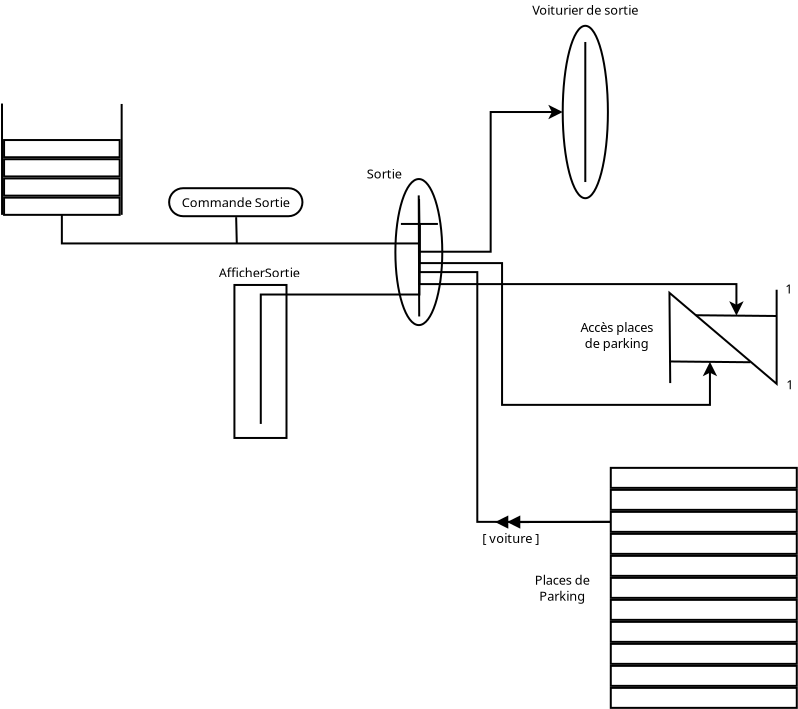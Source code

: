 <?xml version="1.0" encoding="UTF-8"?>
<dia:diagram xmlns:dia="http://www.lysator.liu.se/~alla/dia/">
  <dia:layer name="Arrière-plan" visible="true" active="true">
    <dia:object type="Standard - Box" version="0" id="O0">
      <dia:attribute name="obj_pos">
        <dia:point val="16.906,15.001"/>
      </dia:attribute>
      <dia:attribute name="obj_bb">
        <dia:rectangle val="16.856,14.951;19.559,22.701"/>
      </dia:attribute>
      <dia:attribute name="elem_corner">
        <dia:point val="16.906,15.001"/>
      </dia:attribute>
      <dia:attribute name="elem_width">
        <dia:real val="2.604"/>
      </dia:attribute>
      <dia:attribute name="elem_height">
        <dia:real val="7.65"/>
      </dia:attribute>
      <dia:attribute name="show_background">
        <dia:boolean val="true"/>
      </dia:attribute>
    </dia:object>
    <dia:object type="Standard - Ellipse" version="0" id="O1">
      <dia:attribute name="obj_pos">
        <dia:point val="24.954,9.705"/>
      </dia:attribute>
      <dia:attribute name="obj_bb">
        <dia:rectangle val="24.904,9.655;27.348,17.058"/>
      </dia:attribute>
      <dia:attribute name="elem_corner">
        <dia:point val="24.954,9.705"/>
      </dia:attribute>
      <dia:attribute name="elem_width">
        <dia:real val="2.345"/>
      </dia:attribute>
      <dia:attribute name="elem_height">
        <dia:real val="7.303"/>
      </dia:attribute>
    </dia:object>
    <dia:object type="Standard - Text" version="1" id="O2">
      <dia:attribute name="obj_pos">
        <dia:point val="23.523,9.678"/>
      </dia:attribute>
      <dia:attribute name="obj_bb">
        <dia:rectangle val="23.523,9.083;25.408,9.831"/>
      </dia:attribute>
      <dia:attribute name="text">
        <dia:composite type="text">
          <dia:attribute name="string">
            <dia:string>#Sortie#</dia:string>
          </dia:attribute>
          <dia:attribute name="font">
            <dia:font family="sans" style="0" name="Helvetica"/>
          </dia:attribute>
          <dia:attribute name="height">
            <dia:real val="0.8"/>
          </dia:attribute>
          <dia:attribute name="pos">
            <dia:point val="23.523,9.678"/>
          </dia:attribute>
          <dia:attribute name="color">
            <dia:color val="#000000"/>
          </dia:attribute>
          <dia:attribute name="alignment">
            <dia:enum val="0"/>
          </dia:attribute>
        </dia:composite>
      </dia:attribute>
      <dia:attribute name="valign">
        <dia:enum val="3"/>
      </dia:attribute>
    </dia:object>
    <dia:object type="Standard - Line" version="0" id="O3">
      <dia:attribute name="obj_pos">
        <dia:point val="26.138,10.7"/>
      </dia:attribute>
      <dia:attribute name="obj_bb">
        <dia:rectangle val="26.087,10.649;26.206,12.001"/>
      </dia:attribute>
      <dia:attribute name="conn_endpoints">
        <dia:point val="26.138,10.7"/>
        <dia:point val="26.155,11.95"/>
      </dia:attribute>
      <dia:attribute name="numcp">
        <dia:int val="1"/>
      </dia:attribute>
      <dia:connections>
        <dia:connection handle="1" to="O4" connection="0"/>
      </dia:connections>
    </dia:object>
    <dia:object type="Standard - Line" version="0" id="O4">
      <dia:attribute name="obj_pos">
        <dia:point val="25.23,11.95"/>
      </dia:attribute>
      <dia:attribute name="obj_bb">
        <dia:rectangle val="25.18,11.9;27.13,12"/>
      </dia:attribute>
      <dia:attribute name="conn_endpoints">
        <dia:point val="25.23,11.95"/>
        <dia:point val="27.08,11.95"/>
      </dia:attribute>
      <dia:attribute name="numcp">
        <dia:int val="1"/>
      </dia:attribute>
    </dia:object>
    <dia:group>
      <dia:object type="Standard - Line" version="0" id="O5">
        <dia:attribute name="obj_pos">
          <dia:point val="5.285,5.928"/>
        </dia:attribute>
        <dia:attribute name="obj_bb">
          <dia:rectangle val="5.235,5.878;5.338,11.545"/>
        </dia:attribute>
        <dia:attribute name="conn_endpoints">
          <dia:point val="5.285,5.928"/>
          <dia:point val="5.288,11.495"/>
        </dia:attribute>
        <dia:attribute name="numcp">
          <dia:int val="1"/>
        </dia:attribute>
      </dia:object>
      <dia:object type="Standard - Line" version="0" id="O6">
        <dia:attribute name="obj_pos">
          <dia:point val="11.268,5.951"/>
        </dia:attribute>
        <dia:attribute name="obj_bb">
          <dia:rectangle val="11.218,5.901;11.318,11.545"/>
        </dia:attribute>
        <dia:attribute name="conn_endpoints">
          <dia:point val="11.268,5.951"/>
          <dia:point val="11.268,11.495"/>
        </dia:attribute>
        <dia:attribute name="numcp">
          <dia:int val="1"/>
        </dia:attribute>
      </dia:object>
      <dia:group>
        <dia:object type="Standard - Box" version="0" id="O7">
          <dia:attribute name="obj_pos">
            <dia:point val="5.388,7.755"/>
          </dia:attribute>
          <dia:attribute name="obj_bb">
            <dia:rectangle val="5.338,7.705;11.218,8.665"/>
          </dia:attribute>
          <dia:attribute name="elem_corner">
            <dia:point val="5.388,7.755"/>
          </dia:attribute>
          <dia:attribute name="elem_width">
            <dia:real val="5.78"/>
          </dia:attribute>
          <dia:attribute name="elem_height">
            <dia:real val="0.86"/>
          </dia:attribute>
          <dia:attribute name="show_background">
            <dia:boolean val="true"/>
          </dia:attribute>
        </dia:object>
        <dia:object type="Standard - Box" version="0" id="O8">
          <dia:attribute name="obj_pos">
            <dia:point val="5.388,8.715"/>
          </dia:attribute>
          <dia:attribute name="obj_bb">
            <dia:rectangle val="5.338,8.665;11.218,9.625"/>
          </dia:attribute>
          <dia:attribute name="elem_corner">
            <dia:point val="5.388,8.715"/>
          </dia:attribute>
          <dia:attribute name="elem_width">
            <dia:real val="5.78"/>
          </dia:attribute>
          <dia:attribute name="elem_height">
            <dia:real val="0.86"/>
          </dia:attribute>
          <dia:attribute name="show_background">
            <dia:boolean val="true"/>
          </dia:attribute>
        </dia:object>
        <dia:object type="Standard - Box" version="0" id="O9">
          <dia:attribute name="obj_pos">
            <dia:point val="5.388,9.675"/>
          </dia:attribute>
          <dia:attribute name="obj_bb">
            <dia:rectangle val="5.338,9.625;11.218,10.585"/>
          </dia:attribute>
          <dia:attribute name="elem_corner">
            <dia:point val="5.388,9.675"/>
          </dia:attribute>
          <dia:attribute name="elem_width">
            <dia:real val="5.78"/>
          </dia:attribute>
          <dia:attribute name="elem_height">
            <dia:real val="0.86"/>
          </dia:attribute>
          <dia:attribute name="show_background">
            <dia:boolean val="true"/>
          </dia:attribute>
        </dia:object>
        <dia:object type="Standard - Box" version="0" id="O10">
          <dia:attribute name="obj_pos">
            <dia:point val="5.388,10.635"/>
          </dia:attribute>
          <dia:attribute name="obj_bb">
            <dia:rectangle val="5.338,10.585;11.218,11.545"/>
          </dia:attribute>
          <dia:attribute name="elem_corner">
            <dia:point val="5.388,10.635"/>
          </dia:attribute>
          <dia:attribute name="elem_width">
            <dia:real val="5.78"/>
          </dia:attribute>
          <dia:attribute name="elem_height">
            <dia:real val="0.86"/>
          </dia:attribute>
          <dia:attribute name="show_background">
            <dia:boolean val="true"/>
          </dia:attribute>
        </dia:object>
      </dia:group>
    </dia:group>
    <dia:object type="Standard - ZigZagLine" version="1" id="O11">
      <dia:attribute name="obj_pos">
        <dia:point val="8.278,11.495"/>
      </dia:attribute>
      <dia:attribute name="obj_bb">
        <dia:rectangle val="8.228,11.445;26.206,12.976"/>
      </dia:attribute>
      <dia:attribute name="orth_points">
        <dia:point val="8.278,11.495"/>
        <dia:point val="8.278,12.925"/>
        <dia:point val="26.156,12.925"/>
      </dia:attribute>
      <dia:attribute name="orth_orient">
        <dia:enum val="1"/>
        <dia:enum val="0"/>
      </dia:attribute>
      <dia:attribute name="autorouting">
        <dia:boolean val="false"/>
      </dia:attribute>
      <dia:connections>
        <dia:connection handle="0" to="O10" connection="6"/>
      </dia:connections>
    </dia:object>
    <dia:object type="Standard - Box" version="0" id="O12">
      <dia:attribute name="obj_pos">
        <dia:point val="13.641,10.163"/>
      </dia:attribute>
      <dia:attribute name="obj_bb">
        <dia:rectangle val="13.591,10.113;20.357,11.613"/>
      </dia:attribute>
      <dia:attribute name="elem_corner">
        <dia:point val="13.641,10.163"/>
      </dia:attribute>
      <dia:attribute name="elem_width">
        <dia:real val="6.666"/>
      </dia:attribute>
      <dia:attribute name="elem_height">
        <dia:real val="1.4"/>
      </dia:attribute>
      <dia:attribute name="border_width">
        <dia:real val="0.1"/>
      </dia:attribute>
      <dia:attribute name="show_background">
        <dia:boolean val="true"/>
      </dia:attribute>
      <dia:attribute name="corner_radius">
        <dia:real val="5"/>
      </dia:attribute>
    </dia:object>
    <dia:object type="Standard - Text" version="1" id="O13">
      <dia:attribute name="obj_pos">
        <dia:point val="16.974,10.863"/>
      </dia:attribute>
      <dia:attribute name="obj_bb">
        <dia:rectangle val="14.087,10.489;19.86,11.237"/>
      </dia:attribute>
      <dia:attribute name="text">
        <dia:composite type="text">
          <dia:attribute name="string">
            <dia:string>#Commande Sortie#</dia:string>
          </dia:attribute>
          <dia:attribute name="font">
            <dia:font family="sans" style="0" name="Helvetica"/>
          </dia:attribute>
          <dia:attribute name="height">
            <dia:real val="0.8"/>
          </dia:attribute>
          <dia:attribute name="pos">
            <dia:point val="16.974,11.084"/>
          </dia:attribute>
          <dia:attribute name="color">
            <dia:color val="#000000"/>
          </dia:attribute>
          <dia:attribute name="alignment">
            <dia:enum val="1"/>
          </dia:attribute>
        </dia:composite>
      </dia:attribute>
      <dia:attribute name="valign">
        <dia:enum val="2"/>
      </dia:attribute>
      <dia:connections>
        <dia:connection handle="0" to="O12" connection="8"/>
      </dia:connections>
    </dia:object>
    <dia:object type="Standard - Line" version="0" id="O14">
      <dia:attribute name="obj_pos">
        <dia:point val="16.992,11.612"/>
      </dia:attribute>
      <dia:attribute name="obj_bb">
        <dia:rectangle val="16.941,11.56;17.076,12.992"/>
      </dia:attribute>
      <dia:attribute name="conn_endpoints">
        <dia:point val="16.992,11.612"/>
        <dia:point val="17.025,12.94"/>
      </dia:attribute>
      <dia:attribute name="numcp">
        <dia:int val="1"/>
      </dia:attribute>
      <dia:connections>
        <dia:connection handle="0" to="O12" connection="8"/>
      </dia:connections>
    </dia:object>
    <dia:object type="Standard - ZigZagLine" version="1" id="O15">
      <dia:attribute name="obj_pos">
        <dia:point val="26.155,11.95"/>
      </dia:attribute>
      <dia:attribute name="obj_bb">
        <dia:rectangle val="26.105,5.992;33.433,13.389"/>
      </dia:attribute>
      <dia:attribute name="orth_points">
        <dia:point val="26.155,11.95"/>
        <dia:point val="26.155,13.339"/>
        <dia:point val="29.718,13.339"/>
        <dia:point val="29.718,6.354"/>
        <dia:point val="33.321,6.354"/>
      </dia:attribute>
      <dia:attribute name="orth_orient">
        <dia:enum val="1"/>
        <dia:enum val="0"/>
        <dia:enum val="1"/>
        <dia:enum val="0"/>
      </dia:attribute>
      <dia:attribute name="autorouting">
        <dia:boolean val="false"/>
      </dia:attribute>
      <dia:attribute name="end_arrow">
        <dia:enum val="22"/>
      </dia:attribute>
      <dia:attribute name="end_arrow_length">
        <dia:real val="0.5"/>
      </dia:attribute>
      <dia:attribute name="end_arrow_width">
        <dia:real val="0.5"/>
      </dia:attribute>
      <dia:connections>
        <dia:connection handle="0" to="O4" connection="0"/>
        <dia:connection handle="1" to="O17" connection="3"/>
      </dia:connections>
    </dia:object>
    <dia:group>
      <dia:object type="Standard - Text" version="1" id="O16">
        <dia:attribute name="obj_pos">
          <dia:point val="34.45,1.488"/>
        </dia:attribute>
        <dia:attribute name="obj_bb">
          <dia:rectangle val="31.587,0.893;37.314,1.641"/>
        </dia:attribute>
        <dia:attribute name="text">
          <dia:composite type="text">
            <dia:attribute name="string">
              <dia:string>#Voiturier de sortie#</dia:string>
            </dia:attribute>
            <dia:attribute name="font">
              <dia:font family="sans" style="0" name="Helvetica"/>
            </dia:attribute>
            <dia:attribute name="height">
              <dia:real val="0.8"/>
            </dia:attribute>
            <dia:attribute name="pos">
              <dia:point val="34.45,1.488"/>
            </dia:attribute>
            <dia:attribute name="color">
              <dia:color val="#000000"/>
            </dia:attribute>
            <dia:attribute name="alignment">
              <dia:enum val="1"/>
            </dia:attribute>
          </dia:composite>
        </dia:attribute>
        <dia:attribute name="valign">
          <dia:enum val="3"/>
        </dia:attribute>
      </dia:object>
      <dia:group>
        <dia:object type="Standard - Ellipse" version="0" id="O17">
          <dia:attribute name="obj_pos">
            <dia:point val="33.321,2.043"/>
          </dia:attribute>
          <dia:attribute name="obj_bb">
            <dia:rectangle val="33.271,1.993;35.63,10.714"/>
          </dia:attribute>
          <dia:attribute name="elem_corner">
            <dia:point val="33.321,2.043"/>
          </dia:attribute>
          <dia:attribute name="elem_width">
            <dia:real val="2.259"/>
          </dia:attribute>
          <dia:attribute name="elem_height">
            <dia:real val="8.621"/>
          </dia:attribute>
        </dia:object>
        <dia:object type="Standard - Line" version="0" id="O18">
          <dia:attribute name="obj_pos">
            <dia:point val="34.45,2.852"/>
          </dia:attribute>
          <dia:attribute name="obj_bb">
            <dia:rectangle val="34.401,2.802;34.501,9.905"/>
          </dia:attribute>
          <dia:attribute name="conn_endpoints">
            <dia:point val="34.45,2.852"/>
            <dia:point val="34.45,9.855"/>
          </dia:attribute>
          <dia:attribute name="numcp">
            <dia:int val="1"/>
          </dia:attribute>
        </dia:object>
      </dia:group>
    </dia:group>
    <dia:object type="Standard - ZigZagLine" version="1" id="O19">
      <dia:attribute name="obj_pos">
        <dia:point val="26.155,11.95"/>
      </dia:attribute>
      <dia:attribute name="obj_bb">
        <dia:rectangle val="26.105,11.9;42.368,16.646"/>
      </dia:attribute>
      <dia:attribute name="orth_points">
        <dia:point val="26.155,11.95"/>
        <dia:point val="26.155,14.958"/>
        <dia:point val="42.006,14.958"/>
        <dia:point val="42.006,16.534"/>
      </dia:attribute>
      <dia:attribute name="orth_orient">
        <dia:enum val="1"/>
        <dia:enum val="0"/>
        <dia:enum val="1"/>
      </dia:attribute>
      <dia:attribute name="autorouting">
        <dia:boolean val="false"/>
      </dia:attribute>
      <dia:attribute name="end_arrow">
        <dia:enum val="22"/>
      </dia:attribute>
      <dia:attribute name="end_arrow_length">
        <dia:real val="0.5"/>
      </dia:attribute>
      <dia:attribute name="end_arrow_width">
        <dia:real val="0.5"/>
      </dia:attribute>
      <dia:connections>
        <dia:connection handle="0" to="O4" connection="0"/>
        <dia:connection handle="1" to="O23" connection="0"/>
      </dia:connections>
    </dia:object>
    <dia:object type="Standard - ZigZagLine" version="1" id="O20">
      <dia:attribute name="obj_pos">
        <dia:point val="26.155,11.95"/>
      </dia:attribute>
      <dia:attribute name="obj_bb">
        <dia:rectangle val="26.105,11.9;41.044,21.046"/>
      </dia:attribute>
      <dia:attribute name="orth_points">
        <dia:point val="26.155,11.95"/>
        <dia:point val="26.155,13.908"/>
        <dia:point val="30.288,13.908"/>
        <dia:point val="30.288,20.996"/>
        <dia:point val="40.682,20.996"/>
        <dia:point val="40.682,18.845"/>
      </dia:attribute>
      <dia:attribute name="orth_orient">
        <dia:enum val="1"/>
        <dia:enum val="0"/>
        <dia:enum val="1"/>
        <dia:enum val="0"/>
        <dia:enum val="1"/>
      </dia:attribute>
      <dia:attribute name="autorouting">
        <dia:boolean val="false"/>
      </dia:attribute>
      <dia:attribute name="end_arrow">
        <dia:enum val="22"/>
      </dia:attribute>
      <dia:attribute name="end_arrow_length">
        <dia:real val="0.5"/>
      </dia:attribute>
      <dia:attribute name="end_arrow_width">
        <dia:real val="0.5"/>
      </dia:attribute>
      <dia:connections>
        <dia:connection handle="0" to="O4" connection="0"/>
        <dia:connection handle="1" to="O22" connection="0"/>
      </dia:connections>
    </dia:object>
    <dia:group>
      <dia:group>
        <dia:object type="Standard - PolyLine" version="0" id="O21">
          <dia:attribute name="obj_pos">
            <dia:point val="38.696,19.906"/>
          </dia:attribute>
          <dia:attribute name="obj_bb">
            <dia:rectangle val="38.607,15.19;44.067,20.052"/>
          </dia:attribute>
          <dia:attribute name="poly_points">
            <dia:point val="38.696,19.906"/>
            <dia:point val="38.658,15.395"/>
            <dia:point val="44.017,19.944"/>
            <dia:point val="44.017,15.24"/>
          </dia:attribute>
        </dia:object>
        <dia:object type="Standard - Line" version="0" id="O22">
          <dia:attribute name="obj_pos">
            <dia:point val="38.658,18.826"/>
          </dia:attribute>
          <dia:attribute name="obj_bb">
            <dia:rectangle val="38.607,18.776;42.757,18.915"/>
          </dia:attribute>
          <dia:attribute name="conn_endpoints">
            <dia:point val="38.658,18.826"/>
            <dia:point val="42.706,18.865"/>
          </dia:attribute>
          <dia:attribute name="numcp">
            <dia:int val="1"/>
          </dia:attribute>
        </dia:object>
        <dia:object type="Standard - Line" version="0" id="O23">
          <dia:attribute name="obj_pos">
            <dia:point val="39.982,16.515"/>
          </dia:attribute>
          <dia:attribute name="obj_bb">
            <dia:rectangle val="39.932,16.464;44.081,16.604"/>
          </dia:attribute>
          <dia:attribute name="conn_endpoints">
            <dia:point val="39.982,16.515"/>
            <dia:point val="44.031,16.553"/>
          </dia:attribute>
          <dia:attribute name="numcp">
            <dia:int val="1"/>
          </dia:attribute>
        </dia:object>
      </dia:group>
      <dia:object type="Standard - Text" version="1" id="O24">
        <dia:attribute name="obj_pos">
          <dia:point val="44.502,20.216"/>
        </dia:attribute>
        <dia:attribute name="obj_bb">
          <dia:rectangle val="44.502,19.621;44.91,20.368"/>
        </dia:attribute>
        <dia:attribute name="text">
          <dia:composite type="text">
            <dia:attribute name="string">
              <dia:string>#1#</dia:string>
            </dia:attribute>
            <dia:attribute name="font">
              <dia:font family="sans" style="0" name="Helvetica"/>
            </dia:attribute>
            <dia:attribute name="height">
              <dia:real val="0.8"/>
            </dia:attribute>
            <dia:attribute name="pos">
              <dia:point val="44.502,20.216"/>
            </dia:attribute>
            <dia:attribute name="color">
              <dia:color val="#000000"/>
            </dia:attribute>
            <dia:attribute name="alignment">
              <dia:enum val="0"/>
            </dia:attribute>
          </dia:composite>
        </dia:attribute>
        <dia:attribute name="valign">
          <dia:enum val="3"/>
        </dia:attribute>
      </dia:object>
      <dia:object type="Standard - Text" version="1" id="O25">
        <dia:attribute name="obj_pos">
          <dia:point val="44.45,15.433"/>
        </dia:attribute>
        <dia:attribute name="obj_bb">
          <dia:rectangle val="44.45,14.838;44.858,15.586"/>
        </dia:attribute>
        <dia:attribute name="text">
          <dia:composite type="text">
            <dia:attribute name="string">
              <dia:string>#1#</dia:string>
            </dia:attribute>
            <dia:attribute name="font">
              <dia:font family="sans" style="0" name="Helvetica"/>
            </dia:attribute>
            <dia:attribute name="height">
              <dia:real val="0.8"/>
            </dia:attribute>
            <dia:attribute name="pos">
              <dia:point val="44.45,15.433"/>
            </dia:attribute>
            <dia:attribute name="color">
              <dia:color val="#000000"/>
            </dia:attribute>
            <dia:attribute name="alignment">
              <dia:enum val="0"/>
            </dia:attribute>
          </dia:composite>
        </dia:attribute>
        <dia:attribute name="valign">
          <dia:enum val="3"/>
        </dia:attribute>
      </dia:object>
      <dia:object type="Standard - Text" version="1" id="O26">
        <dia:attribute name="obj_pos">
          <dia:point val="36.028,17.503"/>
        </dia:attribute>
        <dia:attribute name="obj_bb">
          <dia:rectangle val="33.968,16.73;38.088,18.277"/>
        </dia:attribute>
        <dia:attribute name="text">
          <dia:composite type="text">
            <dia:attribute name="string">
              <dia:string>#Accès places
de parking#</dia:string>
            </dia:attribute>
            <dia:attribute name="font">
              <dia:font family="sans" style="0" name="Helvetica"/>
            </dia:attribute>
            <dia:attribute name="height">
              <dia:real val="0.8"/>
            </dia:attribute>
            <dia:attribute name="pos">
              <dia:point val="36.028,17.325"/>
            </dia:attribute>
            <dia:attribute name="color">
              <dia:color val="#000000"/>
            </dia:attribute>
            <dia:attribute name="alignment">
              <dia:enum val="1"/>
            </dia:attribute>
          </dia:composite>
        </dia:attribute>
        <dia:attribute name="valign">
          <dia:enum val="2"/>
        </dia:attribute>
      </dia:object>
    </dia:group>
    <dia:group>
      <dia:group>
        <dia:object type="Standard - Box" version="0" id="O27">
          <dia:attribute name="obj_pos">
            <dia:point val="35.724,24.146"/>
          </dia:attribute>
          <dia:attribute name="obj_bb">
            <dia:rectangle val="35.674,24.096;45.074,25.196"/>
          </dia:attribute>
          <dia:attribute name="elem_corner">
            <dia:point val="35.724,24.146"/>
          </dia:attribute>
          <dia:attribute name="elem_width">
            <dia:real val="9.3"/>
          </dia:attribute>
          <dia:attribute name="elem_height">
            <dia:real val="1.0"/>
          </dia:attribute>
          <dia:attribute name="show_background">
            <dia:boolean val="true"/>
          </dia:attribute>
        </dia:object>
        <dia:object type="Standard - Box" version="0" id="O28">
          <dia:attribute name="obj_pos">
            <dia:point val="35.724,25.246"/>
          </dia:attribute>
          <dia:attribute name="obj_bb">
            <dia:rectangle val="35.674,25.196;45.074,26.296"/>
          </dia:attribute>
          <dia:attribute name="elem_corner">
            <dia:point val="35.724,25.246"/>
          </dia:attribute>
          <dia:attribute name="elem_width">
            <dia:real val="9.3"/>
          </dia:attribute>
          <dia:attribute name="elem_height">
            <dia:real val="1.0"/>
          </dia:attribute>
          <dia:attribute name="show_background">
            <dia:boolean val="true"/>
          </dia:attribute>
        </dia:object>
        <dia:object type="Standard - Box" version="0" id="O29">
          <dia:attribute name="obj_pos">
            <dia:point val="35.724,27.446"/>
          </dia:attribute>
          <dia:attribute name="obj_bb">
            <dia:rectangle val="35.674,27.396;45.074,28.496"/>
          </dia:attribute>
          <dia:attribute name="elem_corner">
            <dia:point val="35.724,27.446"/>
          </dia:attribute>
          <dia:attribute name="elem_width">
            <dia:real val="9.3"/>
          </dia:attribute>
          <dia:attribute name="elem_height">
            <dia:real val="1.0"/>
          </dia:attribute>
          <dia:attribute name="show_background">
            <dia:boolean val="true"/>
          </dia:attribute>
        </dia:object>
        <dia:object type="Standard - Box" version="0" id="O30">
          <dia:attribute name="obj_pos">
            <dia:point val="35.724,29.646"/>
          </dia:attribute>
          <dia:attribute name="obj_bb">
            <dia:rectangle val="35.674,29.596;45.074,30.696"/>
          </dia:attribute>
          <dia:attribute name="elem_corner">
            <dia:point val="35.724,29.646"/>
          </dia:attribute>
          <dia:attribute name="elem_width">
            <dia:real val="9.3"/>
          </dia:attribute>
          <dia:attribute name="elem_height">
            <dia:real val="1.0"/>
          </dia:attribute>
          <dia:attribute name="show_background">
            <dia:boolean val="true"/>
          </dia:attribute>
        </dia:object>
        <dia:object type="Standard - Box" version="0" id="O31">
          <dia:attribute name="obj_pos">
            <dia:point val="35.724,26.346"/>
          </dia:attribute>
          <dia:attribute name="obj_bb">
            <dia:rectangle val="35.674,26.296;45.074,27.396"/>
          </dia:attribute>
          <dia:attribute name="elem_corner">
            <dia:point val="35.724,26.346"/>
          </dia:attribute>
          <dia:attribute name="elem_width">
            <dia:real val="9.3"/>
          </dia:attribute>
          <dia:attribute name="elem_height">
            <dia:real val="1.0"/>
          </dia:attribute>
          <dia:attribute name="show_background">
            <dia:boolean val="true"/>
          </dia:attribute>
        </dia:object>
        <dia:object type="Standard - Box" version="0" id="O32">
          <dia:attribute name="obj_pos">
            <dia:point val="35.724,28.546"/>
          </dia:attribute>
          <dia:attribute name="obj_bb">
            <dia:rectangle val="35.674,28.496;45.074,29.596"/>
          </dia:attribute>
          <dia:attribute name="elem_corner">
            <dia:point val="35.724,28.546"/>
          </dia:attribute>
          <dia:attribute name="elem_width">
            <dia:real val="9.3"/>
          </dia:attribute>
          <dia:attribute name="elem_height">
            <dia:real val="1.0"/>
          </dia:attribute>
          <dia:attribute name="show_background">
            <dia:boolean val="true"/>
          </dia:attribute>
        </dia:object>
        <dia:object type="Standard - Box" version="0" id="O33">
          <dia:attribute name="obj_pos">
            <dia:point val="35.724,30.746"/>
          </dia:attribute>
          <dia:attribute name="obj_bb">
            <dia:rectangle val="35.674,30.696;45.074,31.796"/>
          </dia:attribute>
          <dia:attribute name="elem_corner">
            <dia:point val="35.724,30.746"/>
          </dia:attribute>
          <dia:attribute name="elem_width">
            <dia:real val="9.3"/>
          </dia:attribute>
          <dia:attribute name="elem_height">
            <dia:real val="1.0"/>
          </dia:attribute>
          <dia:attribute name="show_background">
            <dia:boolean val="true"/>
          </dia:attribute>
        </dia:object>
        <dia:object type="Standard - Box" version="0" id="O34">
          <dia:attribute name="obj_pos">
            <dia:point val="35.724,31.846"/>
          </dia:attribute>
          <dia:attribute name="obj_bb">
            <dia:rectangle val="35.674,31.796;45.074,32.896"/>
          </dia:attribute>
          <dia:attribute name="elem_corner">
            <dia:point val="35.724,31.846"/>
          </dia:attribute>
          <dia:attribute name="elem_width">
            <dia:real val="9.3"/>
          </dia:attribute>
          <dia:attribute name="elem_height">
            <dia:real val="1.0"/>
          </dia:attribute>
          <dia:attribute name="show_background">
            <dia:boolean val="true"/>
          </dia:attribute>
        </dia:object>
        <dia:object type="Standard - Box" version="0" id="O35">
          <dia:attribute name="obj_pos">
            <dia:point val="35.724,32.946"/>
          </dia:attribute>
          <dia:attribute name="obj_bb">
            <dia:rectangle val="35.674,32.896;45.074,33.996"/>
          </dia:attribute>
          <dia:attribute name="elem_corner">
            <dia:point val="35.724,32.946"/>
          </dia:attribute>
          <dia:attribute name="elem_width">
            <dia:real val="9.3"/>
          </dia:attribute>
          <dia:attribute name="elem_height">
            <dia:real val="1.0"/>
          </dia:attribute>
          <dia:attribute name="show_background">
            <dia:boolean val="true"/>
          </dia:attribute>
        </dia:object>
        <dia:object type="Standard - Box" version="0" id="O36">
          <dia:attribute name="obj_pos">
            <dia:point val="35.724,34.046"/>
          </dia:attribute>
          <dia:attribute name="obj_bb">
            <dia:rectangle val="35.674,33.996;45.074,35.096"/>
          </dia:attribute>
          <dia:attribute name="elem_corner">
            <dia:point val="35.724,34.046"/>
          </dia:attribute>
          <dia:attribute name="elem_width">
            <dia:real val="9.3"/>
          </dia:attribute>
          <dia:attribute name="elem_height">
            <dia:real val="1.0"/>
          </dia:attribute>
          <dia:attribute name="show_background">
            <dia:boolean val="true"/>
          </dia:attribute>
        </dia:object>
        <dia:object type="Standard - Box" version="0" id="O37">
          <dia:attribute name="obj_pos">
            <dia:point val="35.724,35.146"/>
          </dia:attribute>
          <dia:attribute name="obj_bb">
            <dia:rectangle val="35.674,35.096;45.074,36.196"/>
          </dia:attribute>
          <dia:attribute name="elem_corner">
            <dia:point val="35.724,35.146"/>
          </dia:attribute>
          <dia:attribute name="elem_width">
            <dia:real val="9.3"/>
          </dia:attribute>
          <dia:attribute name="elem_height">
            <dia:real val="1.0"/>
          </dia:attribute>
          <dia:attribute name="show_background">
            <dia:boolean val="true"/>
          </dia:attribute>
        </dia:object>
      </dia:group>
      <dia:object type="Standard - Text" version="1" id="O38">
        <dia:attribute name="obj_pos">
          <dia:point val="33.3,30.146"/>
        </dia:attribute>
        <dia:attribute name="obj_bb">
          <dia:rectangle val="31.78,29.372;34.82,30.919"/>
        </dia:attribute>
        <dia:attribute name="text">
          <dia:composite type="text">
            <dia:attribute name="string">
              <dia:string>#Places de
Parking#</dia:string>
            </dia:attribute>
            <dia:attribute name="font">
              <dia:font family="sans" style="0" name="Helvetica"/>
            </dia:attribute>
            <dia:attribute name="height">
              <dia:real val="0.8"/>
            </dia:attribute>
            <dia:attribute name="pos">
              <dia:point val="33.3,29.967"/>
            </dia:attribute>
            <dia:attribute name="color">
              <dia:color val="#000000"/>
            </dia:attribute>
            <dia:attribute name="alignment">
              <dia:enum val="1"/>
            </dia:attribute>
          </dia:composite>
        </dia:attribute>
        <dia:attribute name="valign">
          <dia:enum val="2"/>
        </dia:attribute>
      </dia:object>
    </dia:group>
    <dia:object type="Standard - ZigZagLine" version="1" id="O39">
      <dia:attribute name="obj_pos">
        <dia:point val="26.155,11.95"/>
      </dia:attribute>
      <dia:attribute name="obj_bb">
        <dia:rectangle val="26.105,11.9;35.774,26.896"/>
      </dia:attribute>
      <dia:attribute name="orth_points">
        <dia:point val="26.155,11.95"/>
        <dia:point val="26.155,14.358"/>
        <dia:point val="29.05,14.358"/>
        <dia:point val="29.05,26.846"/>
        <dia:point val="35.724,26.846"/>
      </dia:attribute>
      <dia:attribute name="orth_orient">
        <dia:enum val="1"/>
        <dia:enum val="0"/>
        <dia:enum val="1"/>
        <dia:enum val="0"/>
      </dia:attribute>
      <dia:attribute name="autorouting">
        <dia:boolean val="false"/>
      </dia:attribute>
      <dia:connections>
        <dia:connection handle="0" to="O4" connection="0"/>
        <dia:connection handle="1" to="O31" connection="3"/>
      </dia:connections>
    </dia:object>
    <dia:object type="Standard - Line" version="0" id="O40">
      <dia:attribute name="obj_pos">
        <dia:point val="35.724,26.846"/>
      </dia:attribute>
      <dia:attribute name="obj_bb">
        <dia:rectangle val="29.939,26.423;35.774,27.288"/>
      </dia:attribute>
      <dia:attribute name="conn_endpoints">
        <dia:point val="35.724,26.846"/>
        <dia:point val="30.05,26.858"/>
      </dia:attribute>
      <dia:attribute name="numcp">
        <dia:int val="1"/>
      </dia:attribute>
      <dia:attribute name="end_arrow">
        <dia:enum val="11"/>
      </dia:attribute>
      <dia:attribute name="end_arrow_length">
        <dia:real val="0.5"/>
      </dia:attribute>
      <dia:attribute name="end_arrow_width">
        <dia:real val="0.5"/>
      </dia:attribute>
      <dia:connections>
        <dia:connection handle="0" to="O31" connection="3"/>
      </dia:connections>
    </dia:object>
    <dia:object type="Standard - Text" version="1" id="O41">
      <dia:attribute name="obj_pos">
        <dia:point val="29.3,27.908"/>
      </dia:attribute>
      <dia:attribute name="obj_bb">
        <dia:rectangle val="29.3,27.313;32.453,28.061"/>
      </dia:attribute>
      <dia:attribute name="text">
        <dia:composite type="text">
          <dia:attribute name="string">
            <dia:string>#[ voiture ]#</dia:string>
          </dia:attribute>
          <dia:attribute name="font">
            <dia:font family="sans" style="0" name="Helvetica"/>
          </dia:attribute>
          <dia:attribute name="height">
            <dia:real val="0.8"/>
          </dia:attribute>
          <dia:attribute name="pos">
            <dia:point val="29.3,27.908"/>
          </dia:attribute>
          <dia:attribute name="color">
            <dia:color val="#000000"/>
          </dia:attribute>
          <dia:attribute name="alignment">
            <dia:enum val="0"/>
          </dia:attribute>
        </dia:composite>
      </dia:attribute>
      <dia:attribute name="valign">
        <dia:enum val="3"/>
      </dia:attribute>
    </dia:object>
    <dia:object type="Standard - ZigZagLine" version="1" id="O42">
      <dia:attribute name="obj_pos">
        <dia:point val="26.155,11.95"/>
      </dia:attribute>
      <dia:attribute name="obj_bb">
        <dia:rectangle val="18.174,11.9;26.205,21.999"/>
      </dia:attribute>
      <dia:attribute name="orth_points">
        <dia:point val="26.155,11.95"/>
        <dia:point val="26.155,15.479"/>
        <dia:point val="18.224,15.479"/>
        <dia:point val="18.224,21.949"/>
      </dia:attribute>
      <dia:attribute name="orth_orient">
        <dia:enum val="1"/>
        <dia:enum val="0"/>
        <dia:enum val="1"/>
      </dia:attribute>
      <dia:attribute name="autorouting">
        <dia:boolean val="false"/>
      </dia:attribute>
      <dia:connections>
        <dia:connection handle="0" to="O4" connection="0"/>
      </dia:connections>
    </dia:object>
    <dia:object type="Standard - Text" version="1" id="O43">
      <dia:attribute name="obj_pos">
        <dia:point val="16.125,14.623"/>
      </dia:attribute>
      <dia:attribute name="obj_bb">
        <dia:rectangle val="16.125,14.028;20.482,14.775"/>
      </dia:attribute>
      <dia:attribute name="text">
        <dia:composite type="text">
          <dia:attribute name="string">
            <dia:string>#AfficherSortie#</dia:string>
          </dia:attribute>
          <dia:attribute name="font">
            <dia:font family="sans" style="0" name="Helvetica"/>
          </dia:attribute>
          <dia:attribute name="height">
            <dia:real val="0.8"/>
          </dia:attribute>
          <dia:attribute name="pos">
            <dia:point val="16.125,14.623"/>
          </dia:attribute>
          <dia:attribute name="color">
            <dia:color val="#000000"/>
          </dia:attribute>
          <dia:attribute name="alignment">
            <dia:enum val="0"/>
          </dia:attribute>
        </dia:composite>
      </dia:attribute>
      <dia:attribute name="valign">
        <dia:enum val="3"/>
      </dia:attribute>
    </dia:object>
    <dia:object type="Standard - Line" version="0" id="O44">
      <dia:attribute name="obj_pos">
        <dia:point val="26.122,10.524"/>
      </dia:attribute>
      <dia:attribute name="obj_bb">
        <dia:rectangle val="26.072,10.474;26.195,16.625"/>
      </dia:attribute>
      <dia:attribute name="conn_endpoints">
        <dia:point val="26.122,10.524"/>
        <dia:point val="26.145,16.575"/>
      </dia:attribute>
      <dia:attribute name="numcp">
        <dia:int val="1"/>
      </dia:attribute>
    </dia:object>
  </dia:layer>
</dia:diagram>
